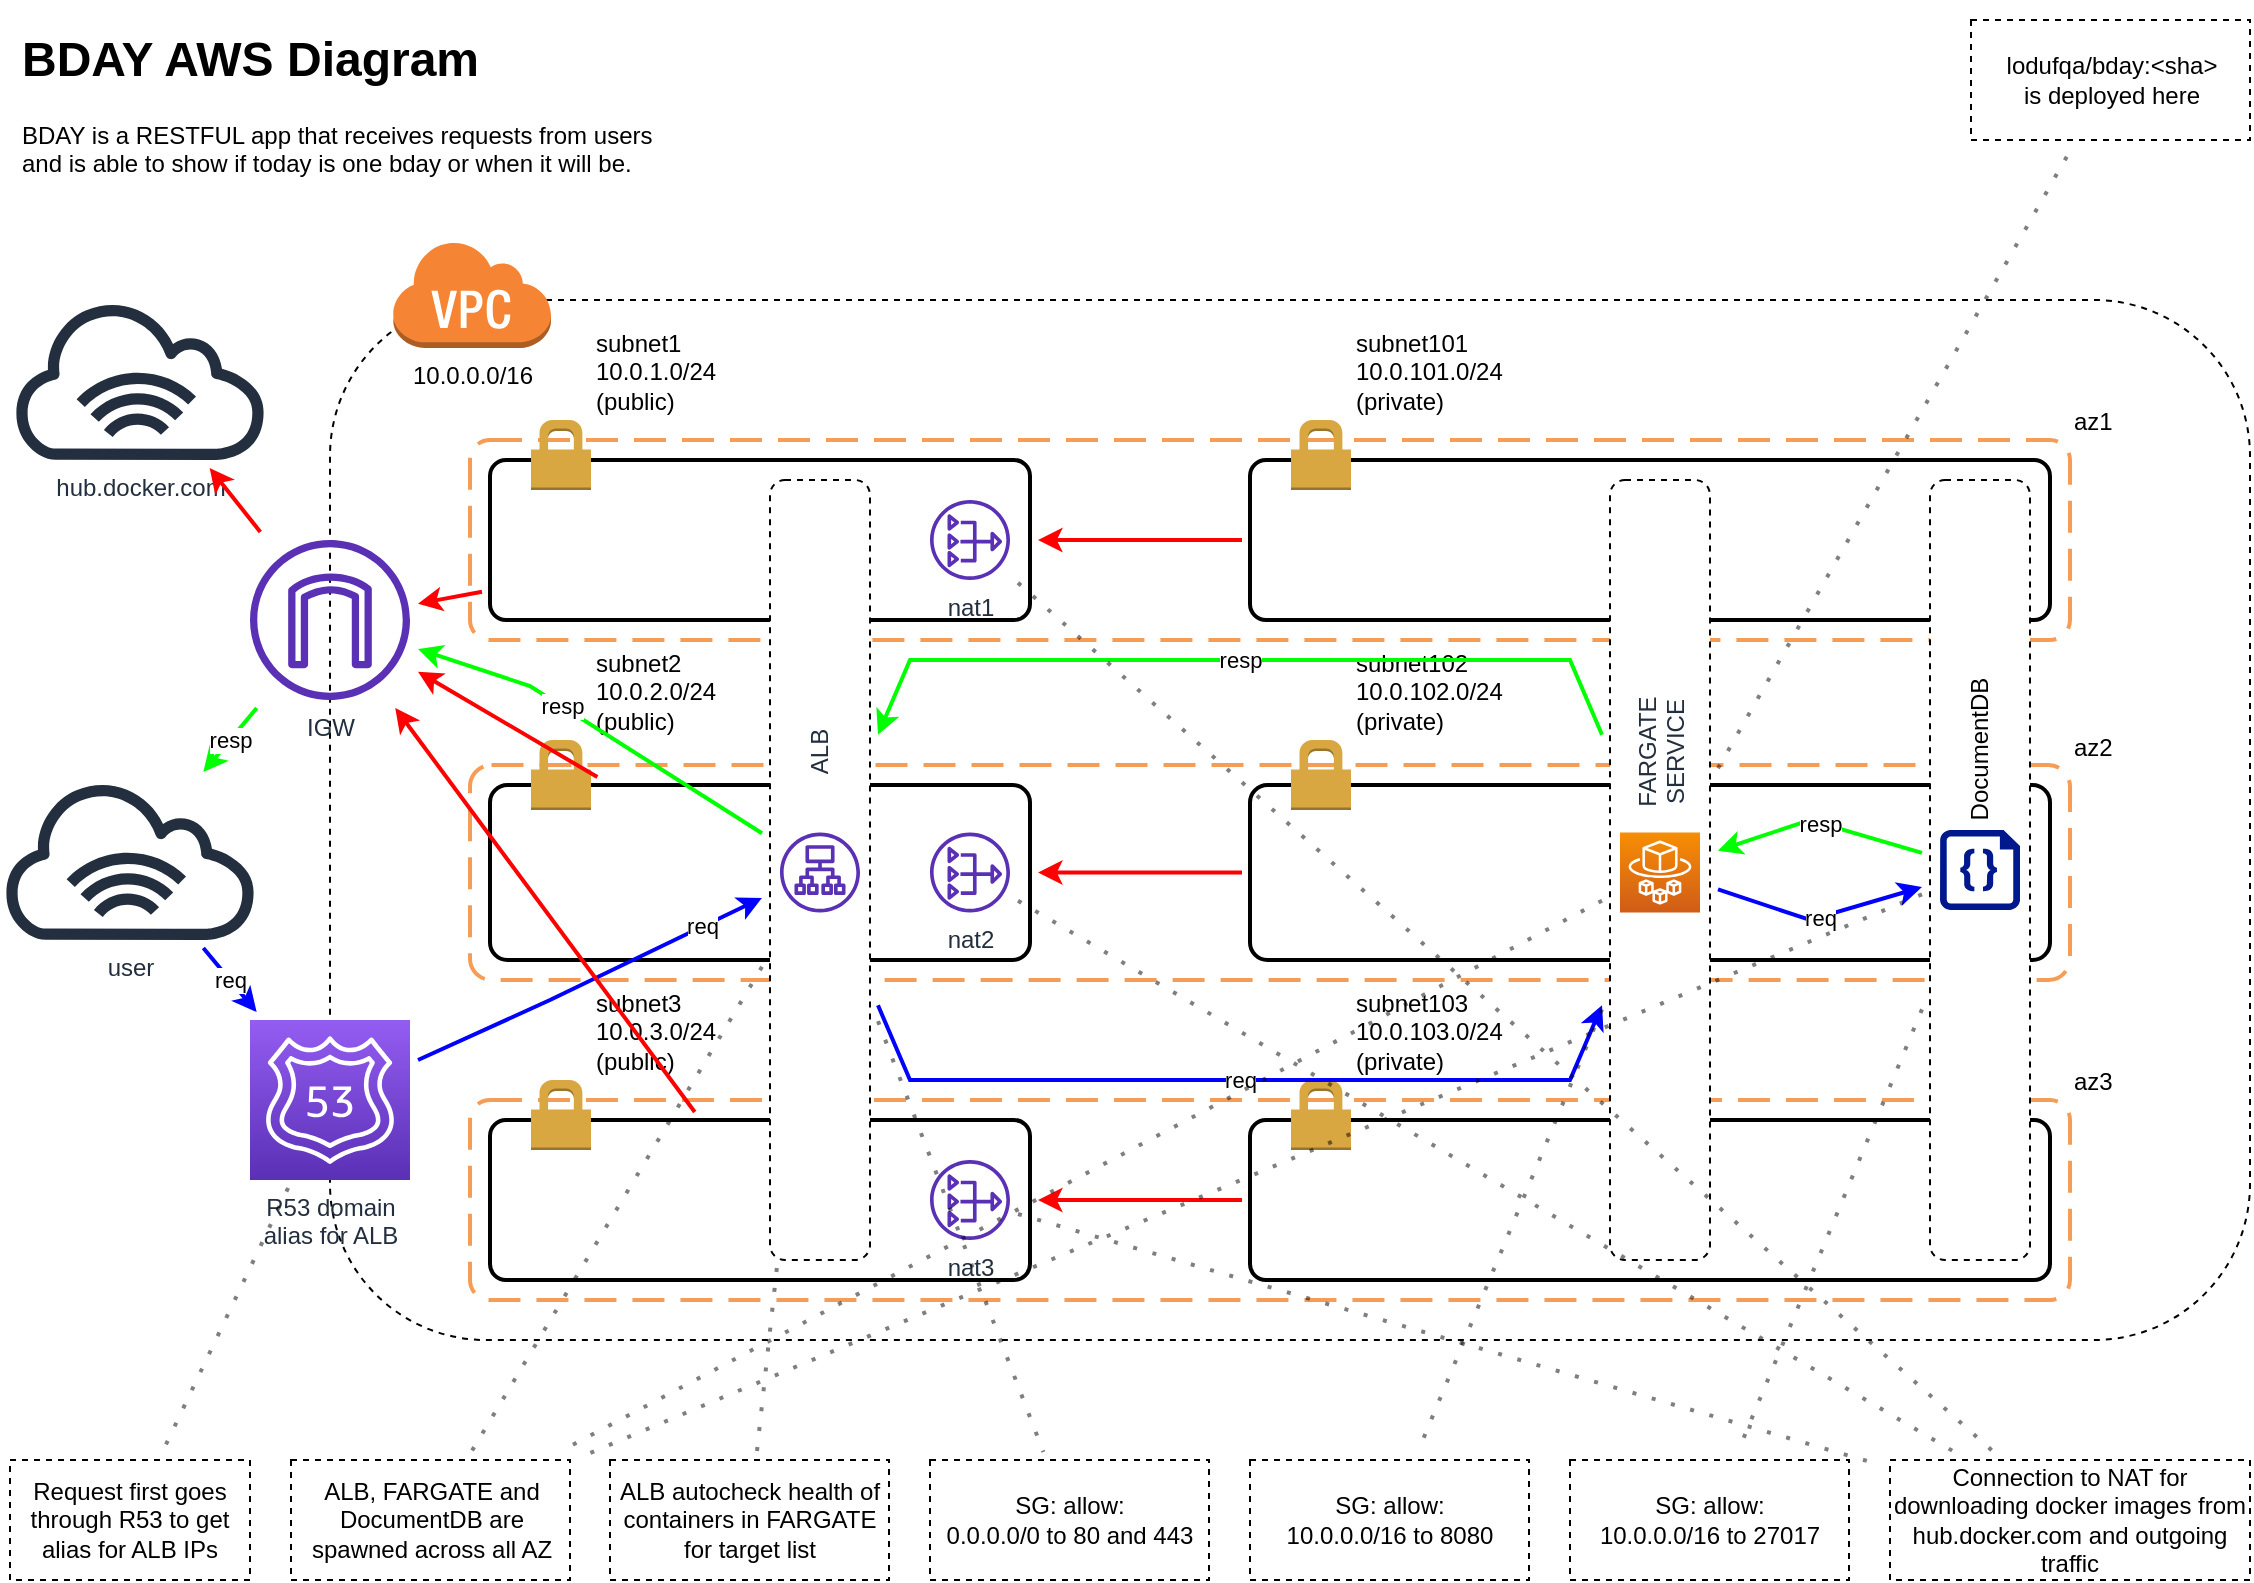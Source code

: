 <mxfile version="14.6.10" type="device"><diagram id="5El1YjPId57F0SS2iBt4" name="Page-1"><mxGraphModel dx="1520" dy="893" grid="1" gridSize="10" guides="1" tooltips="1" connect="1" arrows="1" fold="1" page="1" pageScale="1" pageWidth="1169" pageHeight="827" math="0" shadow="0"><root><mxCell id="0"/><mxCell id="1" parent="0"/><mxCell id="-hq1xNm_V9z9KP0LtRHv-1" value="" style="rounded=1;whiteSpace=wrap;html=1;dashed=1;" vertex="1" parent="1"><mxGeometry x="180" y="160" width="960" height="520" as="geometry"/></mxCell><mxCell id="-hq1xNm_V9z9KP0LtRHv-2" value="user" style="outlineConnect=0;fontColor=#232F3E;gradientColor=none;fillColor=#232F3E;strokeColor=none;dashed=0;verticalLabelPosition=bottom;verticalAlign=top;align=center;fontSize=12;fontStyle=0;aspect=fixed;pointerEvents=1;shape=mxgraph.aws4.internet_alt1;labelPosition=center;labelBorderColor=none;spacing=2;html=1;" vertex="1" parent="1"><mxGeometry x="15.01" y="400" width="129.98" height="80" as="geometry"/></mxCell><mxCell id="-hq1xNm_V9z9KP0LtRHv-4" value="IGW" style="outlineConnect=0;fontColor=#232F3E;gradientColor=none;fillColor=#5A30B5;strokeColor=none;dashed=0;verticalLabelPosition=bottom;verticalAlign=top;align=center;html=1;fontSize=12;fontStyle=0;aspect=fixed;pointerEvents=1;shape=mxgraph.aws4.internet_gateway;labelPosition=center;" vertex="1" parent="1"><mxGeometry x="140" y="280" width="80" height="80" as="geometry"/></mxCell><mxCell id="-hq1xNm_V9z9KP0LtRHv-9" value="10.0.0.0/16" style="outlineConnect=0;dashed=0;verticalLabelPosition=bottom;verticalAlign=top;align=center;html=1;shape=mxgraph.aws3.virtual_private_cloud;fillColor=#F58534;gradientColor=none;" vertex="1" parent="1"><mxGeometry x="211" y="130" width="79.5" height="54" as="geometry"/></mxCell><mxCell id="-hq1xNm_V9z9KP0LtRHv-27" value="az1" style="rounded=1;arcSize=10;dashed=1;strokeColor=#F59D56;fillColor=none;gradientColor=none;dashPattern=8 4;strokeWidth=2;html=1;labelPosition=right;verticalLabelPosition=top;align=left;verticalAlign=bottom;" vertex="1" parent="1"><mxGeometry x="250" y="230" width="800" height="100" as="geometry"/></mxCell><mxCell id="-hq1xNm_V9z9KP0LtRHv-28" value="az2" style="rounded=1;arcSize=10;dashed=1;strokeColor=#F59D56;fillColor=none;gradientColor=none;dashPattern=8 4;strokeWidth=2;html=1;labelPosition=right;verticalLabelPosition=top;align=left;verticalAlign=bottom;" vertex="1" parent="1"><mxGeometry x="250" y="392.5" width="800" height="107.5" as="geometry"/></mxCell><mxCell id="-hq1xNm_V9z9KP0LtRHv-29" value="az3" style="rounded=1;arcSize=10;dashed=1;strokeColor=#F59D56;fillColor=none;gradientColor=none;dashPattern=8 4;strokeWidth=2;html=1;labelPosition=right;verticalLabelPosition=top;align=left;verticalAlign=bottom;" vertex="1" parent="1"><mxGeometry x="250" y="560" width="800" height="100" as="geometry"/></mxCell><mxCell id="-hq1xNm_V9z9KP0LtRHv-14" value="" style="rounded=1;arcSize=10;dashed=0;fillColor=none;gradientColor=none;strokeWidth=2;html=1;" vertex="1" parent="1"><mxGeometry x="260" y="570" width="270" height="80" as="geometry"/></mxCell><mxCell id="-hq1xNm_V9z9KP0LtRHv-12" value="" style="rounded=1;arcSize=10;dashed=0;fillColor=none;gradientColor=none;strokeWidth=2;html=1;" vertex="1" parent="1"><mxGeometry x="260" y="402.5" width="270" height="87.5" as="geometry"/></mxCell><mxCell id="-hq1xNm_V9z9KP0LtRHv-10" value="" style="rounded=1;arcSize=10;dashed=0;fillColor=none;gradientColor=none;strokeWidth=2;html=1;" vertex="1" parent="1"><mxGeometry x="260" y="240" width="270" height="80" as="geometry"/></mxCell><mxCell id="-hq1xNm_V9z9KP0LtRHv-21" value="" style="rounded=1;arcSize=10;dashed=0;fillColor=none;gradientColor=none;strokeWidth=2;html=1;" vertex="1" parent="1"><mxGeometry x="640" y="240" width="400" height="80" as="geometry"/></mxCell><mxCell id="-hq1xNm_V9z9KP0LtRHv-19" value="" style="rounded=1;arcSize=10;dashed=0;fillColor=none;gradientColor=none;strokeWidth=2;html=1;" vertex="1" parent="1"><mxGeometry x="640" y="402.5" width="400" height="87.5" as="geometry"/></mxCell><mxCell id="-hq1xNm_V9z9KP0LtRHv-18" value="" style="rounded=1;arcSize=10;dashed=0;fillColor=none;gradientColor=none;strokeWidth=2;html=1;" vertex="1" parent="1"><mxGeometry x="640" y="570" width="400" height="80" as="geometry"/></mxCell><mxCell id="-hq1xNm_V9z9KP0LtRHv-23" value="" style="rounded=1;whiteSpace=wrap;html=1;dashed=1;" vertex="1" parent="1"><mxGeometry x="820" y="250" width="50" height="390" as="geometry"/></mxCell><mxCell id="-hq1xNm_V9z9KP0LtRHv-26" value="" style="rounded=1;whiteSpace=wrap;html=1;dashed=1;" vertex="1" parent="1"><mxGeometry x="980" y="250" width="50" height="390" as="geometry"/></mxCell><mxCell id="-hq1xNm_V9z9KP0LtRHv-16" value="" style="rounded=1;whiteSpace=wrap;html=1;dashed=1;" vertex="1" parent="1"><mxGeometry x="400" y="250" width="50" height="390" as="geometry"/></mxCell><mxCell id="-hq1xNm_V9z9KP0LtRHv-6" value="ALB" style="outlineConnect=0;fontColor=#232F3E;gradientColor=none;fillColor=#5A30B5;strokeColor=none;dashed=0;verticalLabelPosition=bottom;verticalAlign=middle;align=center;html=1;fontSize=12;fontStyle=0;aspect=fixed;pointerEvents=1;shape=mxgraph.aws4.application_load_balancer;horizontal=0;spacingLeft=40;labelPosition=center;" vertex="1" parent="1"><mxGeometry x="405" y="426.25" width="40" height="40" as="geometry"/></mxCell><mxCell id="-hq1xNm_V9z9KP0LtRHv-24" value="FARGATE &lt;br&gt;SERVICE" style="points=[[0,0,0],[0.25,0,0],[0.5,0,0],[0.75,0,0],[1,0,0],[0,1,0],[0.25,1,0],[0.5,1,0],[0.75,1,0],[1,1,0],[0,0.25,0],[0,0.5,0],[0,0.75,0],[1,0.25,0],[1,0.5,0],[1,0.75,0]];outlineConnect=0;fontColor=#232F3E;gradientColor=#F78E04;gradientDirection=north;fillColor=#D05C17;strokeColor=#ffffff;dashed=0;verticalLabelPosition=bottom;verticalAlign=top;align=center;html=1;fontSize=12;fontStyle=0;aspect=fixed;shape=mxgraph.aws4.resourceIcon;resIcon=mxgraph.aws4.fargate;horizontal=0;spacingLeft=40;" vertex="1" parent="1"><mxGeometry x="825" y="426.25" width="40" height="40" as="geometry"/></mxCell><mxCell id="-hq1xNm_V9z9KP0LtRHv-25" value="DocumentDB" style="pointerEvents=1;shadow=0;dashed=0;html=1;strokeColor=none;labelPosition=center;verticalLabelPosition=bottom;verticalAlign=middle;align=center;fillColor=#00188D;shape=mxgraph.azure.code_file;horizontal=0;spacing=2;spacingTop=0;spacingLeft=40;" vertex="1" parent="1"><mxGeometry x="985" y="425" width="40" height="40" as="geometry"/></mxCell><mxCell id="-hq1xNm_V9z9KP0LtRHv-13" value="subnet2&lt;br&gt;10.0.2.0/24&lt;br&gt;(public)" style="dashed=0;html=1;shape=mxgraph.aws3.permissions;fillColor=#D9A741;gradientColor=none;dashed=0;labelPosition=right;verticalLabelPosition=top;align=left;verticalAlign=bottom;" vertex="1" parent="1"><mxGeometry x="280.5" y="380" width="30" height="35" as="geometry"/></mxCell><mxCell id="-hq1xNm_V9z9KP0LtRHv-20" value="subnet102&lt;br&gt;10.0.102.0/24&lt;br&gt;(private)" style="dashed=0;html=1;shape=mxgraph.aws3.permissions;fillColor=#D9A741;gradientColor=none;dashed=0;labelPosition=right;verticalLabelPosition=top;align=left;verticalAlign=bottom;" vertex="1" parent="1"><mxGeometry x="660.5" y="380" width="30" height="35" as="geometry"/></mxCell><mxCell id="-hq1xNm_V9z9KP0LtRHv-22" value="subnet101&lt;br&gt;10.0.101.0/24&lt;br&gt;(private)" style="dashed=0;html=1;shape=mxgraph.aws3.permissions;fillColor=#D9A741;gradientColor=none;dashed=0;labelPosition=right;verticalLabelPosition=top;align=left;verticalAlign=bottom;" vertex="1" parent="1"><mxGeometry x="660.5" y="220" width="30" height="35" as="geometry"/></mxCell><mxCell id="-hq1xNm_V9z9KP0LtRHv-11" value="subnet1&lt;br&gt;10.0.1.0/24&lt;br&gt;(public)" style="dashed=0;html=1;shape=mxgraph.aws3.permissions;fillColor=#D9A741;gradientColor=none;dashed=0;labelPosition=right;verticalLabelPosition=top;align=left;verticalAlign=bottom;" vertex="1" parent="1"><mxGeometry x="280.5" y="220" width="30" height="35" as="geometry"/></mxCell><mxCell id="-hq1xNm_V9z9KP0LtRHv-15" value="subnet3&lt;br&gt;10.0.3.0/24&lt;br&gt;(public)" style="dashed=0;html=1;shape=mxgraph.aws3.permissions;fillColor=#D9A741;gradientColor=none;dashed=0;labelPosition=right;verticalLabelPosition=top;align=left;verticalAlign=bottom;" vertex="1" parent="1"><mxGeometry x="280.5" y="550" width="30" height="35" as="geometry"/></mxCell><mxCell id="-hq1xNm_V9z9KP0LtRHv-17" value="subnet103&lt;br&gt;10.0.103.0/24&lt;br&gt;(private)" style="dashed=0;html=1;shape=mxgraph.aws3.permissions;fillColor=#D9A741;gradientColor=none;dashed=0;labelPosition=right;verticalLabelPosition=top;align=left;verticalAlign=bottom;" vertex="1" parent="1"><mxGeometry x="660.5" y="550" width="30" height="35" as="geometry"/></mxCell><mxCell id="-hq1xNm_V9z9KP0LtRHv-33" value="" style="endArrow=classic;html=1;rounded=0;strokeWidth=2;targetPerimeterSpacing=4;sourcePerimeterSpacing=4;strokeColor=#0000FF;" edge="1" parent="1" source="-hq1xNm_V9z9KP0LtRHv-2" target="-hq1xNm_V9z9KP0LtRHv-81"><mxGeometry relative="1" as="geometry"><mxPoint x="80" y="370" as="sourcePoint"/><mxPoint x="240" y="370" as="targetPoint"/><Array as="points"/></mxGeometry></mxCell><mxCell id="-hq1xNm_V9z9KP0LtRHv-34" value="req" style="edgeLabel;resizable=0;html=1;align=center;verticalAlign=middle;" connectable="0" vertex="1" parent="-hq1xNm_V9z9KP0LtRHv-33"><mxGeometry relative="1" as="geometry"/></mxCell><mxCell id="-hq1xNm_V9z9KP0LtRHv-37" value="nat1" style="outlineConnect=0;fontColor=#232F3E;gradientColor=none;fillColor=#5A30B5;strokeColor=none;dashed=0;verticalLabelPosition=bottom;verticalAlign=top;align=center;html=1;fontSize=12;fontStyle=0;aspect=fixed;pointerEvents=1;shape=mxgraph.aws4.nat_gateway;labelPosition=center;" vertex="1" parent="1"><mxGeometry x="480" y="260" width="40" height="40" as="geometry"/></mxCell><mxCell id="-hq1xNm_V9z9KP0LtRHv-38" value="nat2" style="outlineConnect=0;fontColor=#232F3E;gradientColor=none;fillColor=#5A30B5;strokeColor=none;dashed=0;verticalLabelPosition=bottom;verticalAlign=top;align=center;html=1;fontSize=12;fontStyle=0;aspect=fixed;pointerEvents=1;shape=mxgraph.aws4.nat_gateway;labelPosition=center;" vertex="1" parent="1"><mxGeometry x="480" y="426.25" width="40" height="40" as="geometry"/></mxCell><mxCell id="-hq1xNm_V9z9KP0LtRHv-39" value="nat3" style="outlineConnect=0;fontColor=#232F3E;gradientColor=none;fillColor=#5A30B5;strokeColor=none;dashed=0;verticalLabelPosition=bottom;verticalAlign=top;align=center;html=1;fontSize=12;fontStyle=0;aspect=fixed;pointerEvents=1;shape=mxgraph.aws4.nat_gateway;labelPosition=center;" vertex="1" parent="1"><mxGeometry x="480" y="590" width="40" height="40" as="geometry"/></mxCell><mxCell id="-hq1xNm_V9z9KP0LtRHv-40" value="" style="endArrow=classic;html=1;rounded=0;strokeWidth=2;targetPerimeterSpacing=4;sourcePerimeterSpacing=4;strokeColor=#0000FF;" edge="1" parent="1" source="-hq1xNm_V9z9KP0LtRHv-16" target="-hq1xNm_V9z9KP0LtRHv-23"><mxGeometry relative="1" as="geometry"><mxPoint x="79.853" y="144.62" as="sourcePoint"/><mxPoint x="130" y="400" as="targetPoint"/><Array as="points"><mxPoint x="470" y="550"/><mxPoint x="800" y="550"/></Array></mxGeometry></mxCell><mxCell id="-hq1xNm_V9z9KP0LtRHv-41" value="req" style="edgeLabel;resizable=0;html=1;align=center;verticalAlign=middle;" connectable="0" vertex="1" parent="-hq1xNm_V9z9KP0LtRHv-40"><mxGeometry relative="1" as="geometry"/></mxCell><mxCell id="-hq1xNm_V9z9KP0LtRHv-44" value="" style="endArrow=classic;html=1;rounded=0;strokeWidth=2;targetPerimeterSpacing=4;sourcePerimeterSpacing=4;strokeColor=#0000FF;" edge="1" parent="1" source="-hq1xNm_V9z9KP0LtRHv-81" target="-hq1xNm_V9z9KP0LtRHv-16"><mxGeometry relative="1" as="geometry"><mxPoint x="79.853" y="144.62" as="sourcePoint"/><mxPoint x="130" y="400" as="targetPoint"/><Array as="points"><mxPoint x="290" y="510"/></Array></mxGeometry></mxCell><mxCell id="-hq1xNm_V9z9KP0LtRHv-45" value="req" style="edgeLabel;resizable=0;html=1;align=center;verticalAlign=middle;" connectable="0" vertex="1" parent="-hq1xNm_V9z9KP0LtRHv-44"><mxGeometry relative="1" as="geometry"><mxPoint x="55" y="-27" as="offset"/></mxGeometry></mxCell><mxCell id="-hq1xNm_V9z9KP0LtRHv-48" value="" style="endArrow=classic;html=1;rounded=0;strokeWidth=2;targetPerimeterSpacing=4;sourcePerimeterSpacing=4;strokeColor=#00FF00;" edge="1" parent="1" source="-hq1xNm_V9z9KP0LtRHv-23" target="-hq1xNm_V9z9KP0LtRHv-16"><mxGeometry relative="1" as="geometry"><mxPoint x="187.692" y="320" as="sourcePoint"/><mxPoint x="456" y="128" as="targetPoint"/><Array as="points"><mxPoint x="800" y="340"/><mxPoint x="470" y="340"/></Array></mxGeometry></mxCell><mxCell id="-hq1xNm_V9z9KP0LtRHv-49" value="resp" style="edgeLabel;resizable=0;html=1;align=center;verticalAlign=middle;" connectable="0" vertex="1" parent="-hq1xNm_V9z9KP0LtRHv-48"><mxGeometry relative="1" as="geometry"/></mxCell><mxCell id="-hq1xNm_V9z9KP0LtRHv-52" value="" style="endArrow=classic;html=1;rounded=0;strokeWidth=2;targetPerimeterSpacing=4;sourcePerimeterSpacing=4;strokeColor=#00FF00;" edge="1" parent="1" source="-hq1xNm_V9z9KP0LtRHv-4" target="-hq1xNm_V9z9KP0LtRHv-2"><mxGeometry relative="1" as="geometry"><mxPoint x="187.692" y="270" as="sourcePoint"/><mxPoint x="140" y="380" as="targetPoint"/><Array as="points"/></mxGeometry></mxCell><mxCell id="-hq1xNm_V9z9KP0LtRHv-53" value="resp" style="edgeLabel;resizable=0;html=1;align=center;verticalAlign=middle;" connectable="0" vertex="1" parent="-hq1xNm_V9z9KP0LtRHv-52"><mxGeometry relative="1" as="geometry"/></mxCell><mxCell id="-hq1xNm_V9z9KP0LtRHv-56" value="" style="endArrow=classic;html=1;rounded=0;strokeWidth=2;targetPerimeterSpacing=4;sourcePerimeterSpacing=4;strokeColor=#00FF00;" edge="1" parent="1" source="-hq1xNm_V9z9KP0LtRHv-26" target="-hq1xNm_V9z9KP0LtRHv-23"><mxGeometry relative="1" as="geometry"><mxPoint x="187.692" y="320" as="sourcePoint"/><mxPoint x="140" y="430" as="targetPoint"/><Array as="points"><mxPoint x="920" y="420"/></Array></mxGeometry></mxCell><mxCell id="-hq1xNm_V9z9KP0LtRHv-57" value="resp" style="edgeLabel;resizable=0;html=1;align=center;verticalAlign=middle;" connectable="0" vertex="1" parent="-hq1xNm_V9z9KP0LtRHv-56"><mxGeometry relative="1" as="geometry"/></mxCell><mxCell id="-hq1xNm_V9z9KP0LtRHv-64" value="" style="endArrow=classic;html=1;rounded=0;strokeWidth=2;targetPerimeterSpacing=4;sourcePerimeterSpacing=4;strokeColor=#0000FF;" edge="1" parent="1" source="-hq1xNm_V9z9KP0LtRHv-23" target="-hq1xNm_V9z9KP0LtRHv-26"><mxGeometry relative="1" as="geometry"><mxPoint x="1190" y="480" as="sourcePoint"/><mxPoint x="1200" y="560" as="targetPoint"/><Array as="points"><mxPoint x="920" y="470"/></Array></mxGeometry></mxCell><mxCell id="-hq1xNm_V9z9KP0LtRHv-65" value="req" style="edgeLabel;resizable=0;html=1;align=center;verticalAlign=middle;" connectable="0" vertex="1" parent="-hq1xNm_V9z9KP0LtRHv-64"><mxGeometry relative="1" as="geometry"/></mxCell><mxCell id="-hq1xNm_V9z9KP0LtRHv-69" value="" style="endArrow=classic;html=1;rounded=0;strokeWidth=2;targetPerimeterSpacing=4;sourcePerimeterSpacing=4;strokeColor=#00FF00;" edge="1" parent="1" source="-hq1xNm_V9z9KP0LtRHv-16" target="-hq1xNm_V9z9KP0LtRHv-4"><mxGeometry relative="1" as="geometry"><mxPoint x="187.692" y="320" as="sourcePoint"/><mxPoint x="456" y="128" as="targetPoint"/><Array as="points"><mxPoint x="280" y="353"/></Array></mxGeometry></mxCell><mxCell id="-hq1xNm_V9z9KP0LtRHv-70" value="resp" style="edgeLabel;resizable=0;html=1;align=center;verticalAlign=middle;" connectable="0" vertex="1" parent="-hq1xNm_V9z9KP0LtRHv-69"><mxGeometry relative="1" as="geometry"><mxPoint x="-18" y="-11" as="offset"/></mxGeometry></mxCell><mxCell id="-hq1xNm_V9z9KP0LtRHv-73" value="" style="endArrow=classic;html=1;rounded=0;sourcePerimeterSpacing=4;targetPerimeterSpacing=4;strokeWidth=2;strokeColor=#FF0000;" edge="1" parent="1" source="-hq1xNm_V9z9KP0LtRHv-21" target="-hq1xNm_V9z9KP0LtRHv-10"><mxGeometry relative="1" as="geometry"><mxPoint x="590" y="120" as="sourcePoint"/><mxPoint x="690" y="120" as="targetPoint"/></mxGeometry></mxCell><mxCell id="-hq1xNm_V9z9KP0LtRHv-75" value="" style="endArrow=classic;html=1;rounded=0;sourcePerimeterSpacing=4;targetPerimeterSpacing=4;strokeWidth=2;strokeColor=#FF0000;" edge="1" parent="1" source="-hq1xNm_V9z9KP0LtRHv-19" target="-hq1xNm_V9z9KP0LtRHv-12"><mxGeometry relative="1" as="geometry"><mxPoint x="590" y="120" as="sourcePoint"/><mxPoint x="690" y="120" as="targetPoint"/></mxGeometry></mxCell><mxCell id="-hq1xNm_V9z9KP0LtRHv-76" value="" style="endArrow=classic;html=1;rounded=0;sourcePerimeterSpacing=4;targetPerimeterSpacing=4;strokeWidth=2;strokeColor=#FF0000;" edge="1" parent="1" source="-hq1xNm_V9z9KP0LtRHv-18" target="-hq1xNm_V9z9KP0LtRHv-14"><mxGeometry relative="1" as="geometry"><mxPoint x="590" y="120" as="sourcePoint"/><mxPoint x="690" y="120" as="targetPoint"/></mxGeometry></mxCell><mxCell id="-hq1xNm_V9z9KP0LtRHv-81" value="R53 domain &lt;br&gt;alias for ALB" style="points=[[0,0,0],[0.25,0,0],[0.5,0,0],[0.75,0,0],[1,0,0],[0,1,0],[0.25,1,0],[0.5,1,0],[0.75,1,0],[1,1,0],[0,0.25,0],[0,0.5,0],[0,0.75,0],[1,0.25,0],[1,0.5,0],[1,0.75,0]];outlineConnect=0;fontColor=#232F3E;gradientColor=#945DF2;gradientDirection=north;fillColor=#5A30B5;strokeColor=#ffffff;dashed=0;verticalLabelPosition=bottom;verticalAlign=top;align=center;html=1;fontSize=12;fontStyle=0;aspect=fixed;shape=mxgraph.aws4.resourceIcon;resIcon=mxgraph.aws4.route_53;" vertex="1" parent="1"><mxGeometry x="140" y="520" width="80" height="80" as="geometry"/></mxCell><mxCell id="-hq1xNm_V9z9KP0LtRHv-86" value="Connection to NAT for downloading docker images from hub.docker.com and outgoing traffic" style="whiteSpace=wrap;html=1;align=center;verticalAlign=middle;treeFolding=1;treeMoving=1;newEdgeStyle={&quot;edgeStyle&quot;:&quot;elbowEdgeStyle&quot;,&quot;startArrow&quot;:&quot;none&quot;,&quot;endArrow&quot;:&quot;none&quot;};dashed=1;" vertex="1" parent="1"><mxGeometry x="960" y="740" width="180" height="60" as="geometry"/></mxCell><mxCell id="-hq1xNm_V9z9KP0LtRHv-87" value="" style="elbow=vertical;startArrow=none;endArrow=none;rounded=0;sourcePerimeterSpacing=4;targetPerimeterSpacing=4;strokeWidth=2;dashed=1;dashPattern=1 4;opacity=50;" edge="1" target="-hq1xNm_V9z9KP0LtRHv-86" parent="1" source="-hq1xNm_V9z9KP0LtRHv-39"><mxGeometry relative="1" as="geometry"><mxPoint x="590" y="230" as="sourcePoint"/></mxGeometry></mxCell><mxCell id="-hq1xNm_V9z9KP0LtRHv-88" value="Request first goes through R53 to get alias for ALB IPs" style="whiteSpace=wrap;html=1;align=center;verticalAlign=middle;treeFolding=1;treeMoving=1;newEdgeStyle={&quot;edgeStyle&quot;:&quot;elbowEdgeStyle&quot;,&quot;startArrow&quot;:&quot;none&quot;,&quot;endArrow&quot;:&quot;none&quot;};dashed=1;" vertex="1" parent="1"><mxGeometry x="20" y="740" width="120" height="60" as="geometry"/></mxCell><mxCell id="-hq1xNm_V9z9KP0LtRHv-89" value="" style="elbow=vertical;startArrow=none;endArrow=none;rounded=0;sourcePerimeterSpacing=4;targetPerimeterSpacing=4;strokeWidth=2;dashed=1;dashPattern=1 4;opacity=50;" edge="1" parent="1" source="-hq1xNm_V9z9KP0LtRHv-81" target="-hq1xNm_V9z9KP0LtRHv-88"><mxGeometry relative="1" as="geometry"><mxPoint x="590" y="230" as="sourcePoint"/></mxGeometry></mxCell><mxCell id="-hq1xNm_V9z9KP0LtRHv-90" value="ALB, FARGATE and DocumentDB are spawned across all AZ" style="whiteSpace=wrap;html=1;align=center;verticalAlign=middle;treeFolding=1;treeMoving=1;newEdgeStyle={&quot;edgeStyle&quot;:&quot;elbowEdgeStyle&quot;,&quot;startArrow&quot;:&quot;none&quot;,&quot;endArrow&quot;:&quot;none&quot;};dashed=1;" vertex="1" parent="1"><mxGeometry x="160.5" y="740" width="139.5" height="60" as="geometry"/></mxCell><mxCell id="-hq1xNm_V9z9KP0LtRHv-91" value="" style="elbow=vertical;startArrow=none;endArrow=none;rounded=0;sourcePerimeterSpacing=4;targetPerimeterSpacing=4;strokeWidth=2;dashed=1;dashPattern=1 4;opacity=50;" edge="1" parent="1" source="-hq1xNm_V9z9KP0LtRHv-16" target="-hq1xNm_V9z9KP0LtRHv-94"><mxGeometry relative="1" as="geometry"><mxPoint x="590" y="230" as="sourcePoint"/></mxGeometry></mxCell><mxCell id="-hq1xNm_V9z9KP0LtRHv-92" value="" style="elbow=vertical;startArrow=none;endArrow=none;rounded=0;sourcePerimeterSpacing=4;targetPerimeterSpacing=4;strokeWidth=2;dashed=1;dashPattern=1 4;opacity=50;" edge="1" parent="1" source="-hq1xNm_V9z9KP0LtRHv-23" target="-hq1xNm_V9z9KP0LtRHv-90"><mxGeometry relative="1" as="geometry"><mxPoint x="590" y="230" as="sourcePoint"/></mxGeometry></mxCell><mxCell id="-hq1xNm_V9z9KP0LtRHv-93" value="" style="elbow=vertical;startArrow=none;endArrow=none;rounded=0;sourcePerimeterSpacing=4;targetPerimeterSpacing=4;strokeWidth=2;dashed=1;dashPattern=1 4;opacity=50;" edge="1" parent="1" source="-hq1xNm_V9z9KP0LtRHv-26" target="-hq1xNm_V9z9KP0LtRHv-90"><mxGeometry relative="1" as="geometry"><mxPoint x="590" y="230" as="sourcePoint"/></mxGeometry></mxCell><mxCell id="-hq1xNm_V9z9KP0LtRHv-94" value="SG: allow: &lt;br&gt;0.0.0.0/0 to 80 and 443" style="whiteSpace=wrap;html=1;align=center;verticalAlign=middle;treeFolding=1;treeMoving=1;newEdgeStyle={&quot;edgeStyle&quot;:&quot;elbowEdgeStyle&quot;,&quot;startArrow&quot;:&quot;none&quot;,&quot;endArrow&quot;:&quot;none&quot;};dashed=1;" vertex="1" parent="1"><mxGeometry x="480" y="740" width="139.5" height="60" as="geometry"/></mxCell><mxCell id="-hq1xNm_V9z9KP0LtRHv-95" value="SG: allow: &lt;br&gt;10.0.0.0/16 to 8080" style="whiteSpace=wrap;html=1;align=center;verticalAlign=middle;treeFolding=1;treeMoving=1;newEdgeStyle={&quot;edgeStyle&quot;:&quot;elbowEdgeStyle&quot;,&quot;startArrow&quot;:&quot;none&quot;,&quot;endArrow&quot;:&quot;none&quot;};dashed=1;" vertex="1" parent="1"><mxGeometry x="640" y="740" width="139.5" height="60" as="geometry"/></mxCell><mxCell id="-hq1xNm_V9z9KP0LtRHv-96" value="SG: allow: &lt;br&gt;10.0.0.0/16 to 27017" style="whiteSpace=wrap;html=1;align=center;verticalAlign=middle;treeFolding=1;treeMoving=1;newEdgeStyle={&quot;edgeStyle&quot;:&quot;elbowEdgeStyle&quot;,&quot;startArrow&quot;:&quot;none&quot;,&quot;endArrow&quot;:&quot;none&quot;};dashed=1;" vertex="1" parent="1"><mxGeometry x="800" y="740" width="139.5" height="60" as="geometry"/></mxCell><mxCell id="-hq1xNm_V9z9KP0LtRHv-97" value="" style="elbow=vertical;startArrow=none;endArrow=none;rounded=0;sourcePerimeterSpacing=4;targetPerimeterSpacing=4;strokeWidth=2;dashed=1;dashPattern=1 4;opacity=50;" edge="1" parent="1" source="-hq1xNm_V9z9KP0LtRHv-23" target="-hq1xNm_V9z9KP0LtRHv-95"><mxGeometry relative="1" as="geometry"><mxPoint x="590" y="230" as="sourcePoint"/></mxGeometry></mxCell><mxCell id="-hq1xNm_V9z9KP0LtRHv-98" value="" style="elbow=vertical;startArrow=none;endArrow=none;rounded=0;sourcePerimeterSpacing=4;targetPerimeterSpacing=4;strokeWidth=2;dashed=1;dashPattern=1 4;opacity=50;" edge="1" parent="1" source="-hq1xNm_V9z9KP0LtRHv-26" target="-hq1xNm_V9z9KP0LtRHv-96"><mxGeometry relative="1" as="geometry"><mxPoint x="590" y="230" as="sourcePoint"/></mxGeometry></mxCell><mxCell id="-hq1xNm_V9z9KP0LtRHv-99" value="" style="elbow=vertical;startArrow=none;endArrow=none;rounded=0;sourcePerimeterSpacing=4;targetPerimeterSpacing=4;strokeWidth=2;dashed=1;dashPattern=1 4;opacity=50;" edge="1" parent="1" source="-hq1xNm_V9z9KP0LtRHv-16" target="-hq1xNm_V9z9KP0LtRHv-90"><mxGeometry relative="1" as="geometry"><mxPoint x="590" y="230" as="sourcePoint"/></mxGeometry></mxCell><mxCell id="-hq1xNm_V9z9KP0LtRHv-100" value="ALB autocheck health of containers in FARGATE for target list" style="whiteSpace=wrap;html=1;align=center;verticalAlign=middle;treeFolding=1;treeMoving=1;newEdgeStyle={&quot;edgeStyle&quot;:&quot;elbowEdgeStyle&quot;,&quot;startArrow&quot;:&quot;none&quot;,&quot;endArrow&quot;:&quot;none&quot;};dashed=1;" vertex="1" parent="1"><mxGeometry x="320" y="740" width="139.5" height="60" as="geometry"/></mxCell><mxCell id="-hq1xNm_V9z9KP0LtRHv-101" value="" style="elbow=vertical;startArrow=none;endArrow=none;rounded=0;sourcePerimeterSpacing=4;targetPerimeterSpacing=4;strokeWidth=2;dashed=1;dashPattern=1 4;opacity=50;" edge="1" parent="1" source="-hq1xNm_V9z9KP0LtRHv-16" target="-hq1xNm_V9z9KP0LtRHv-100"><mxGeometry relative="1" as="geometry"><mxPoint x="590" y="230" as="sourcePoint"/></mxGeometry></mxCell><mxCell id="-hq1xNm_V9z9KP0LtRHv-102" value="" style="endArrow=classic;html=1;rounded=0;sourcePerimeterSpacing=4;targetPerimeterSpacing=4;strokeWidth=2;strokeColor=#FF0000;" edge="1" parent="1" source="-hq1xNm_V9z9KP0LtRHv-10" target="-hq1xNm_V9z9KP0LtRHv-4"><mxGeometry relative="1" as="geometry"><mxPoint x="590" y="120" as="sourcePoint"/><mxPoint x="690" y="120" as="targetPoint"/></mxGeometry></mxCell><mxCell id="-hq1xNm_V9z9KP0LtRHv-103" value="" style="endArrow=classic;html=1;rounded=0;sourcePerimeterSpacing=4;targetPerimeterSpacing=4;strokeWidth=2;strokeColor=#FF0000;" edge="1" parent="1" source="-hq1xNm_V9z9KP0LtRHv-12" target="-hq1xNm_V9z9KP0LtRHv-4"><mxGeometry relative="1" as="geometry"><mxPoint x="590" y="120" as="sourcePoint"/><mxPoint x="690" y="120" as="targetPoint"/></mxGeometry></mxCell><mxCell id="-hq1xNm_V9z9KP0LtRHv-104" value="" style="endArrow=classic;html=1;rounded=0;sourcePerimeterSpacing=4;targetPerimeterSpacing=4;strokeWidth=2;strokeColor=#FF0000;" edge="1" parent="1" source="-hq1xNm_V9z9KP0LtRHv-14" target="-hq1xNm_V9z9KP0LtRHv-4"><mxGeometry relative="1" as="geometry"><mxPoint x="590" y="120" as="sourcePoint"/><mxPoint x="690" y="120" as="targetPoint"/></mxGeometry></mxCell><mxCell id="-hq1xNm_V9z9KP0LtRHv-105" value="" style="elbow=vertical;startArrow=none;endArrow=none;rounded=0;sourcePerimeterSpacing=4;targetPerimeterSpacing=4;strokeWidth=2;dashed=1;dashPattern=1 4;opacity=50;" edge="1" parent="1" source="-hq1xNm_V9z9KP0LtRHv-38" target="-hq1xNm_V9z9KP0LtRHv-86"><mxGeometry relative="1" as="geometry"><mxPoint x="590" y="230" as="sourcePoint"/></mxGeometry></mxCell><mxCell id="-hq1xNm_V9z9KP0LtRHv-106" value="" style="elbow=vertical;startArrow=none;endArrow=none;rounded=0;sourcePerimeterSpacing=4;targetPerimeterSpacing=4;strokeWidth=2;dashed=1;dashPattern=1 4;opacity=50;" edge="1" parent="1" source="-hq1xNm_V9z9KP0LtRHv-37" target="-hq1xNm_V9z9KP0LtRHv-86"><mxGeometry relative="1" as="geometry"><mxPoint x="590" y="230" as="sourcePoint"/></mxGeometry></mxCell><mxCell id="-hq1xNm_V9z9KP0LtRHv-107" value="hub.docker.com" style="outlineConnect=0;fontColor=#232F3E;gradientColor=none;fillColor=#232F3E;strokeColor=none;dashed=0;verticalLabelPosition=bottom;verticalAlign=top;align=center;fontSize=12;fontStyle=0;aspect=fixed;pointerEvents=1;shape=mxgraph.aws4.internet_alt1;labelPosition=center;labelBorderColor=none;spacing=2;html=1;" vertex="1" parent="1"><mxGeometry x="20" y="160" width="129.98" height="80" as="geometry"/></mxCell><mxCell id="-hq1xNm_V9z9KP0LtRHv-108" value="" style="endArrow=classic;html=1;rounded=0;sourcePerimeterSpacing=4;targetPerimeterSpacing=4;strokeWidth=2;strokeColor=#FF0000;" edge="1" parent="1" source="-hq1xNm_V9z9KP0LtRHv-4" target="-hq1xNm_V9z9KP0LtRHv-107"><mxGeometry relative="1" as="geometry"><mxPoint x="595" y="117" as="sourcePoint"/><mxPoint x="695" y="117" as="targetPoint"/><Array as="points"/></mxGeometry></mxCell><mxCell id="-hq1xNm_V9z9KP0LtRHv-109" value="lodufqa/bday:&amp;lt;sha&amp;gt;&lt;br&gt;is deployed here" style="whiteSpace=wrap;html=1;align=center;verticalAlign=middle;treeFolding=1;treeMoving=1;newEdgeStyle={&quot;edgeStyle&quot;:&quot;elbowEdgeStyle&quot;,&quot;startArrow&quot;:&quot;none&quot;,&quot;endArrow&quot;:&quot;none&quot;};dashed=1;" vertex="1" parent="1"><mxGeometry x="1000.5" y="20" width="139.5" height="60" as="geometry"/></mxCell><mxCell id="-hq1xNm_V9z9KP0LtRHv-110" value="" style="elbow=vertical;startArrow=none;endArrow=none;rounded=0;sourcePerimeterSpacing=4;targetPerimeterSpacing=4;strokeWidth=2;dashed=1;dashPattern=1 4;opacity=50;" edge="1" parent="1" source="-hq1xNm_V9z9KP0LtRHv-23" target="-hq1xNm_V9z9KP0LtRHv-109"><mxGeometry relative="1" as="geometry"><mxPoint x="590" y="230" as="sourcePoint"/></mxGeometry></mxCell><mxCell id="-hq1xNm_V9z9KP0LtRHv-111" value="&lt;h1&gt;&lt;span&gt;BDAY AWS Diagram&lt;/span&gt;&lt;/h1&gt;&lt;div&gt;&lt;span&gt;&lt;div&gt;BDAY is a RESTFUL app that receives requests from users and is able to show if today is one bday or when it will be.&lt;/div&gt;&lt;/span&gt;&lt;/div&gt;" style="text;html=1;strokeColor=none;fillColor=none;spacing=5;spacingTop=-20;whiteSpace=wrap;overflow=hidden;rounded=0;dashed=1;" vertex="1" parent="1"><mxGeometry x="21" y="20" width="339" height="100" as="geometry"/></mxCell></root></mxGraphModel></diagram></mxfile>